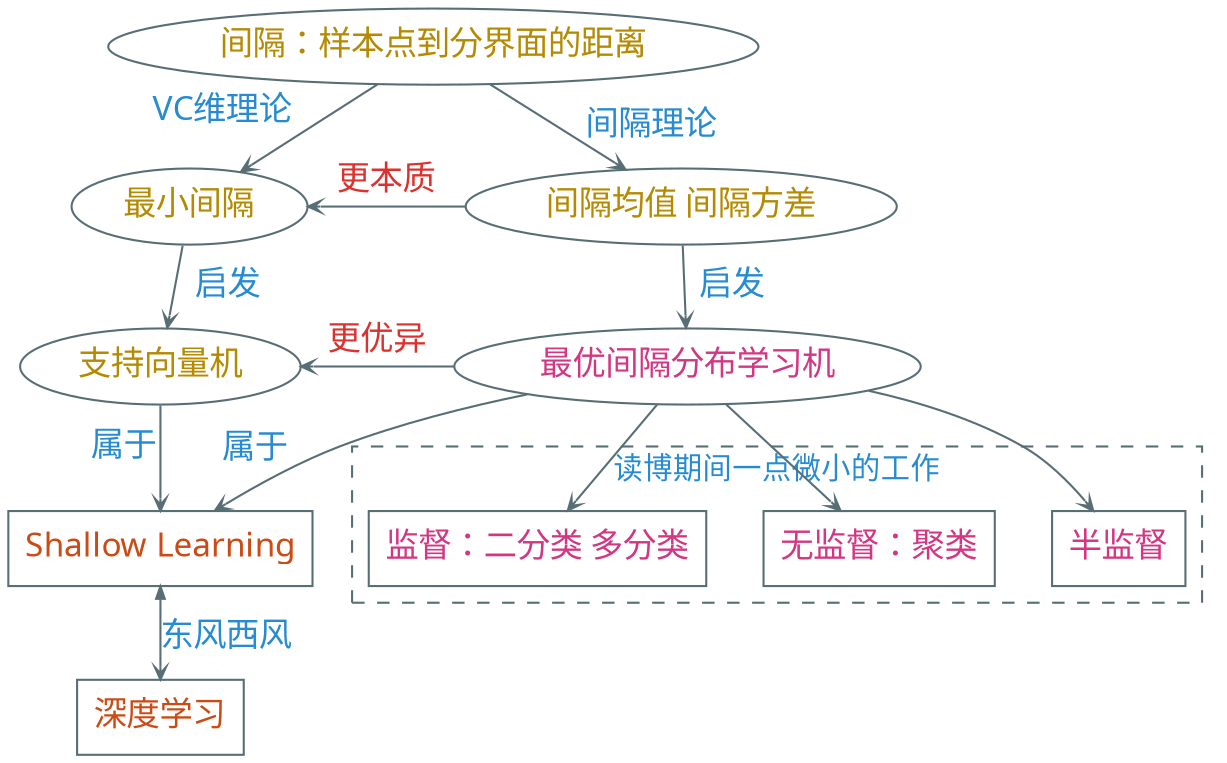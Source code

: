 digraph g {
    rankdir = TB;
    graph [nodesep=0.38 ranksep=0.3]
    bgcolor="transparent"

    node [shape=ellipse color="#586e75" fontcolor="#b58900" fontsize=16 fontname="EBG,LXGW"]
    edge [arrowhead=vee color="#586e75" fontcolor="#268bd2" fontsize=16 fontname="EBG,LXGW" arrowsize=0.6]

    间隔：样本点到分界面的距离 -> 最小间隔 [headlabel="VC维理论" labeldistance=3 labelangle=75]
    间隔：样本点到分界面的距离 -> "间隔均值 间隔方差" [label="间隔理论"]

    最小间隔 -> 支持向量机 [label="  启发"]

    node [fontcolor="#d33682"]

    "间隔均值 间隔方差" -> 最优间隔分布学习机 [label="  启发"]

    edge [fontcolor="#dc322f"]

    "间隔均值 间隔方差" -> 最小间隔 [label="更本质" constraint=false]

    最优间隔分布学习机 -> 支持向量机 [label="更优异" constraint=false]

    edge [fontcolor="#268bd2"]

    node [shape=box fontcolor="#cb4b16"]

    支持向量机 -> "Shallow Learning" [headlabel="属于" labeldistance=3.5 labelangle=30]
    最优间隔分布学习机 -> "Shallow Learning" [headlabel="属于" labeldistance=3.5 labelangle=25]

    "Shallow Learning" -> 深度学习 [label="东风西风" dir=both]

    node [fontcolor="#d33682"]

    最优间隔分布学习机 -> {"监督：二分类 多分类" "无监督：聚类" "半监督"}

    subgraph cluster_2 {
        label="读博期间一点微小的工作"
        fontname="EBG,LXGW"
        color="#586e75"
        fontcolor="#268bd2"
        style="dashed"
        labelloc="t"
        "监督：二分类 多分类" "无监督：聚类" "半监督"
    }
}